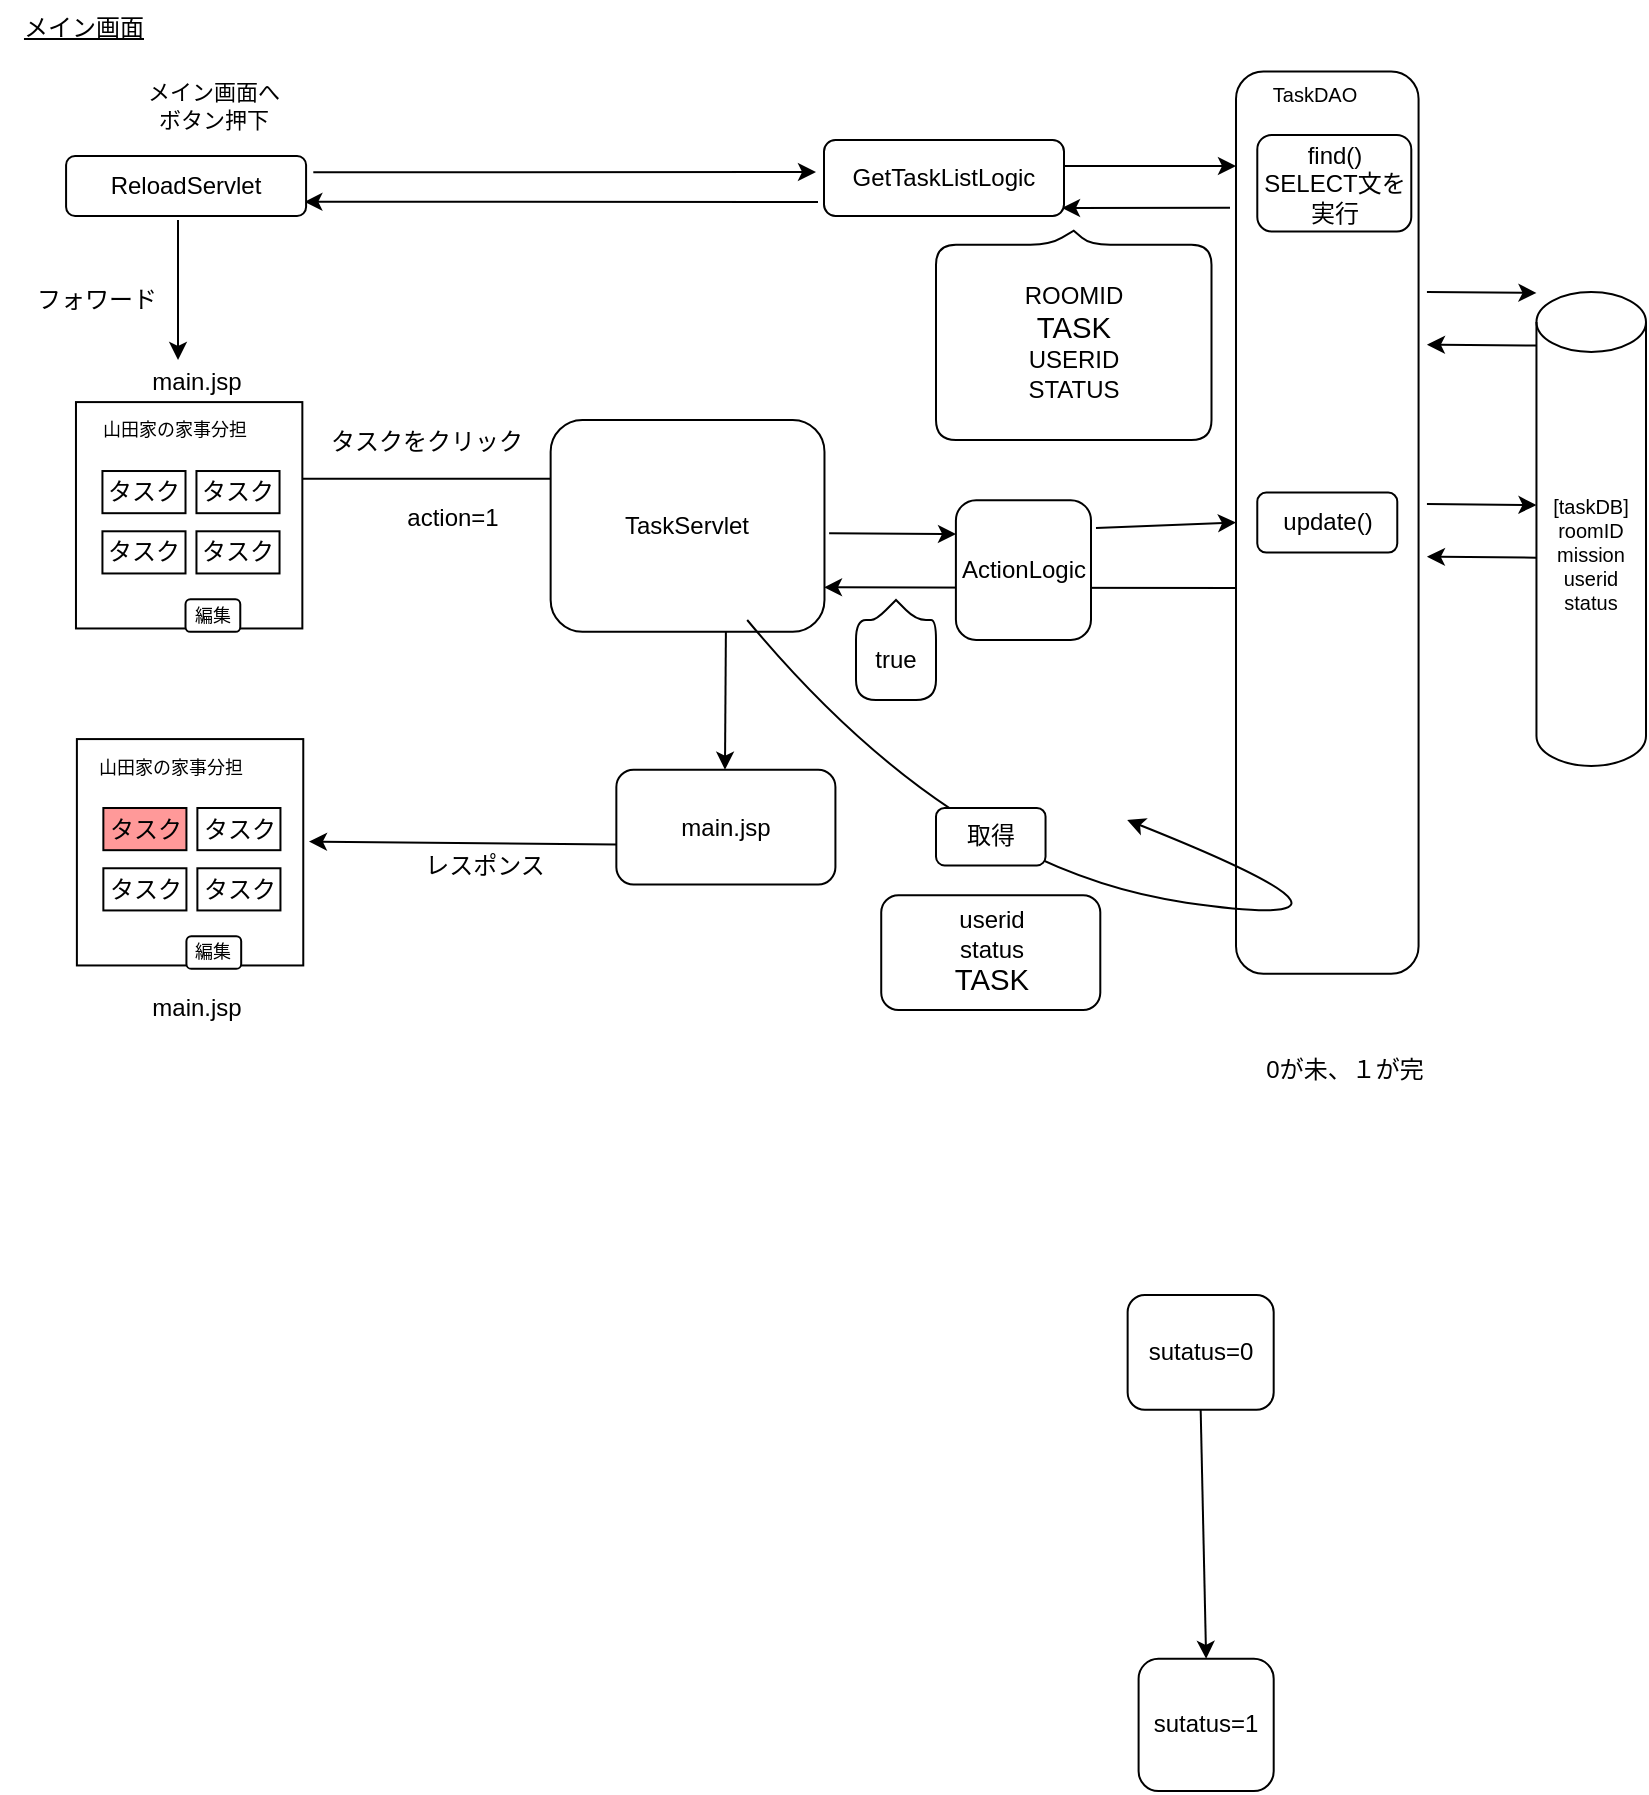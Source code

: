<mxfile version="15.7.1" type="device"><diagram id="a2EADcX7i61zTvkXu8iN" name="Page-1"><mxGraphModel dx="868" dy="450" grid="1" gridSize="10" guides="1" tooltips="1" connect="1" arrows="1" fold="1" page="1" pageScale="1" pageWidth="827" pageHeight="1169" math="0" shadow="0"><root><mxCell id="0"/><mxCell id="1" parent="0"/><mxCell id="BQcJzQOYCnA3YdGYbXfx-214" value="[taskDB]&lt;br&gt;roomID&lt;br&gt;mission&lt;br&gt;userid&lt;br&gt;status" style="shape=cylinder3;whiteSpace=wrap;html=1;boundedLbl=1;backgroundOutline=1;size=15;rounded=1;fontSize=10;fillColor=#FFFFFF;align=center;" parent="1" vertex="1"><mxGeometry x="770.232" y="155.997" width="54.768" height="236.945" as="geometry"/></mxCell><mxCell id="BQcJzQOYCnA3YdGYbXfx-218" value="" style="group" parent="1" vertex="1" connectable="0"><mxGeometry x="715.463" y="155.997" width="54.768" height="26.806" as="geometry"/></mxCell><mxCell id="BQcJzQOYCnA3YdGYbXfx-216" value="" style="endArrow=classic;html=1;fontSize=10;strokeWidth=1;curved=1;" parent="BQcJzQOYCnA3YdGYbXfx-218" edge="1"><mxGeometry width="50" height="50" relative="1" as="geometry"><mxPoint as="sourcePoint"/><mxPoint x="54.768" y="0.479" as="targetPoint"/></mxGeometry></mxCell><mxCell id="BQcJzQOYCnA3YdGYbXfx-217" value="" style="endArrow=classic;html=1;fontSize=10;strokeWidth=1;curved=1;" parent="BQcJzQOYCnA3YdGYbXfx-218" edge="1"><mxGeometry width="50" height="50" relative="1" as="geometry"><mxPoint x="54.768" y="26.806" as="sourcePoint"/><mxPoint y="26.327" as="targetPoint"/></mxGeometry></mxCell><mxCell id="BQcJzQOYCnA3YdGYbXfx-219" value="" style="group" parent="1" vertex="1" connectable="0"><mxGeometry x="715.463" y="262.028" width="54.768" height="26.806" as="geometry"/></mxCell><mxCell id="BQcJzQOYCnA3YdGYbXfx-220" value="" style="endArrow=classic;html=1;fontSize=10;strokeWidth=1;curved=1;" parent="BQcJzQOYCnA3YdGYbXfx-219" edge="1"><mxGeometry width="50" height="50" relative="1" as="geometry"><mxPoint as="sourcePoint"/><mxPoint x="54.768" y="0.479" as="targetPoint"/></mxGeometry></mxCell><mxCell id="BQcJzQOYCnA3YdGYbXfx-221" value="" style="endArrow=classic;html=1;fontSize=10;strokeWidth=1;curved=1;" parent="BQcJzQOYCnA3YdGYbXfx-219" edge="1"><mxGeometry width="50" height="50" relative="1" as="geometry"><mxPoint x="54.768" y="26.806" as="sourcePoint"/><mxPoint y="26.327" as="targetPoint"/></mxGeometry></mxCell><mxCell id="BQcJzQOYCnA3YdGYbXfx-194" value="" style="group" parent="1" vertex="1" connectable="0"><mxGeometry x="620.003" y="45.744" width="91.281" height="511.706" as="geometry"/></mxCell><mxCell id="BQcJzQOYCnA3YdGYbXfx-175" value="" style="rounded=1;whiteSpace=wrap;html=1;" parent="BQcJzQOYCnA3YdGYbXfx-194" vertex="1"><mxGeometry width="91.281" height="451.116" as="geometry"/></mxCell><mxCell id="BQcJzQOYCnA3YdGYbXfx-184" value="0が未、１が完" style="text;html=1;align=center;verticalAlign=middle;resizable=0;points=[];autosize=1;strokeColor=none;fillColor=none;" parent="BQcJzQOYCnA3YdGYbXfx-194" vertex="1"><mxGeometry x="9.128" y="489.673" width="90" height="20" as="geometry"/></mxCell><mxCell id="BQcJzQOYCnA3YdGYbXfx-210" value="TaskDAO" style="text;html=1;align=center;verticalAlign=middle;resizable=0;points=[];autosize=1;strokeColor=none;fillColor=none;fontSize=10;" parent="BQcJzQOYCnA3YdGYbXfx-194" vertex="1"><mxGeometry x="9.124" y="1.709" width="60" height="20" as="geometry"/></mxCell><mxCell id="xvkiZ5DDnKb6d5pRUprP-7" value="find()&lt;br&gt;SELECT文を実行" style="rounded=1;whiteSpace=wrap;html=1;" parent="BQcJzQOYCnA3YdGYbXfx-194" vertex="1"><mxGeometry x="10.64" y="31.71" width="77" height="48.29" as="geometry"/></mxCell><mxCell id="xvkiZ5DDnKb6d5pRUprP-8" value="" style="group" parent="BQcJzQOYCnA3YdGYbXfx-194" vertex="1" connectable="0"><mxGeometry x="-54.182" y="611.701" width="73.025" height="248.078" as="geometry"/></mxCell><mxCell id="BQcJzQOYCnA3YdGYbXfx-181" value="sutatus=0" style="rounded=1;whiteSpace=wrap;html=1;fillColor=#FFFFFF;" parent="xvkiZ5DDnKb6d5pRUprP-8" vertex="1"><mxGeometry width="73.025" height="57.441" as="geometry"/></mxCell><mxCell id="BQcJzQOYCnA3YdGYbXfx-182" value="sutatus=1" style="rounded=1;whiteSpace=wrap;html=1;fillColor=#FFFFFF;" parent="xvkiZ5DDnKb6d5pRUprP-8" vertex="1"><mxGeometry x="5.477" y="181.981" width="67.548" height="66.098" as="geometry"/></mxCell><mxCell id="BQcJzQOYCnA3YdGYbXfx-183" value="" style="endArrow=classic;html=1;rounded=0;entryX=0.5;entryY=0;entryDx=0;entryDy=0;exitX=0.5;exitY=1;exitDx=0;exitDy=0;" parent="xvkiZ5DDnKb6d5pRUprP-8" source="BQcJzQOYCnA3YdGYbXfx-181" target="BQcJzQOYCnA3YdGYbXfx-182" edge="1"><mxGeometry width="50" height="50" relative="1" as="geometry"><mxPoint x="51.117" y="-103.891" as="sourcePoint"/><mxPoint x="96.757" y="-192.022" as="targetPoint"/></mxGeometry></mxCell><mxCell id="xvkiZ5DDnKb6d5pRUprP-11" value="update()" style="rounded=1;whiteSpace=wrap;html=1;fontSize=12;" parent="BQcJzQOYCnA3YdGYbXfx-194" vertex="1"><mxGeometry x="10.637" y="210.556" width="70" height="30" as="geometry"/></mxCell><mxCell id="BQcJzQOYCnA3YdGYbXfx-164" value="" style="endArrow=classic;html=1;rounded=0;" parent="1" edge="1"><mxGeometry x="16.253" y="144.03" width="45.64" height="47.868" as="geometry"><mxPoint x="153.174" y="249.339" as="sourcePoint"/><mxPoint x="290.095" y="249.339" as="targetPoint"/></mxGeometry></mxCell><mxCell id="BQcJzQOYCnA3YdGYbXfx-165" value="TaskServlet" style="rounded=1;whiteSpace=wrap;html=1;" parent="1" vertex="1"><mxGeometry x="277.32" y="220" width="136.92" height="105.93" as="geometry"/></mxCell><mxCell id="BQcJzQOYCnA3YdGYbXfx-167" value="" style="endArrow=classic;html=1;rounded=0;" parent="1" edge="1"><mxGeometry x="296.485" y="77.015" width="45.64" height="47.868" as="geometry"><mxPoint x="364.946" y="325.927" as="sourcePoint"/><mxPoint x="364.489" y="394.856" as="targetPoint"/></mxGeometry></mxCell><mxCell id="BQcJzQOYCnA3YdGYbXfx-170" value="main.jsp" style="rounded=1;whiteSpace=wrap;html=1;" parent="1" vertex="1"><mxGeometry x="310.177" y="394.856" width="109.537" height="57.441" as="geometry"/></mxCell><mxCell id="BQcJzQOYCnA3YdGYbXfx-177" value="レスポンス" style="text;html=1;align=center;verticalAlign=middle;resizable=0;points=[];autosize=1;strokeColor=none;fillColor=none;" parent="1" vertex="1"><mxGeometry x="204.292" y="433.151" width="80" height="20" as="geometry"/></mxCell><mxCell id="BQcJzQOYCnA3YdGYbXfx-186" value="action=1" style="text;html=1;align=center;verticalAlign=middle;resizable=0;points=[];autosize=1;strokeColor=none;fillColor=none;" parent="1" vertex="1"><mxGeometry x="197.555" y="258.912" width="60" height="20" as="geometry"/></mxCell><mxCell id="BQcJzQOYCnA3YdGYbXfx-193" value="" style="endArrow=classic;html=1;rounded=0;entryX=-0.042;entryY=0.633;entryDx=0;entryDy=0;entryPerimeter=0;exitX=0;exitY=0.65;exitDx=0;exitDy=0;exitPerimeter=0;" parent="1" source="BQcJzQOYCnA3YdGYbXfx-170" edge="1"><mxGeometry x="19.558" y="325.448" width="45.64" height="47.868" as="geometry"><mxPoint x="293.4" y="430.757" as="sourcePoint"/><mxPoint x="156.479" y="430.757" as="targetPoint"/></mxGeometry></mxCell><mxCell id="BQcJzQOYCnA3YdGYbXfx-223" value="" style="endArrow=classic;html=1;fontSize=10;strokeWidth=1;curved=1;entryX=0;entryY=0.5;entryDx=0;entryDy=0;" parent="1" target="BQcJzQOYCnA3YdGYbXfx-175" edge="1"><mxGeometry x="39.986" y="92.332" width="45.64" height="47.868" as="geometry"><mxPoint x="550" y="274" as="sourcePoint"/><mxPoint x="624.183" y="373.795" as="targetPoint"/></mxGeometry></mxCell><mxCell id="BQcJzQOYCnA3YdGYbXfx-224" value="userid&lt;br style=&quot;font-size: 12px&quot;&gt;status&lt;br&gt;&lt;span id=&quot;docs-internal-guid-7507b52c-7fff-7954-a0cc-7d230b7ff9f3&quot;&gt;&lt;span style=&quot;font-size: 11pt ; font-family: &amp;#34;arial&amp;#34; ; background-color: transparent ; vertical-align: baseline&quot;&gt;TASK&lt;/span&gt;&lt;/span&gt;" style="rounded=1;whiteSpace=wrap;html=1;fontSize=12;fillColor=#FFFFFF;align=center;" parent="1" vertex="1"><mxGeometry x="442.615" y="457.564" width="109.537" height="57.441" as="geometry"/></mxCell><mxCell id="BQcJzQOYCnA3YdGYbXfx-225" value="ROOMID&lt;br style=&quot;font-size: 12px&quot;&gt;&lt;span id=&quot;docs-internal-guid-7507b52c-7fff-7954-a0cc-7d230b7ff9f3&quot;&gt;&lt;span style=&quot;font-size: 11pt ; font-family: &amp;#34;arial&amp;#34; ; background-color: transparent ; vertical-align: baseline&quot;&gt;TASK&lt;/span&gt;&lt;/span&gt;&lt;br style=&quot;font-size: 12px&quot;&gt;USERID&lt;br style=&quot;font-size: 12px&quot;&gt;STATUS" style="shape=callout;whiteSpace=wrap;html=1;perimeter=calloutPerimeter;fontFamily=Helvetica;fontSize=12;fontColor=rgba(0, 0, 0, 1);align=center;strokeColor=rgba(0, 0, 0, 1);fillColor=#FFFFFF;direction=west;flipV=0;rounded=1;size=7;position=0.44;" parent="1" vertex="1"><mxGeometry x="470" y="125.36" width="137.75" height="104.64" as="geometry"/></mxCell><mxCell id="BQcJzQOYCnA3YdGYbXfx-153" value="" style="endArrow=classic;html=1;rounded=0;entryX=0.356;entryY=-0.062;entryDx=0;entryDy=0;entryPerimeter=0;" parent="1" target="BQcJzQOYCnA3YdGYbXfx-169" edge="1"><mxGeometry x="-246.635" y="-108.712" width="45.64" height="47.868" as="geometry"><mxPoint x="91" y="120" as="sourcePoint"/><mxPoint x="92.929" y="54.038" as="targetPoint"/></mxGeometry></mxCell><mxCell id="BQcJzQOYCnA3YdGYbXfx-107" value="&lt;u&gt;メイン画面&lt;/u&gt;" style="text;html=1;strokeColor=none;fillColor=none;align=center;verticalAlign=middle;whiteSpace=wrap;rounded=0;" parent="1" vertex="1"><mxGeometry x="2.5" y="10" width="82.153" height="28.721" as="geometry"/></mxCell><mxCell id="BQcJzQOYCnA3YdGYbXfx-160" value="&lt;font style=&quot;font-size: 11px&quot;&gt;メイン画面へ&lt;br&gt;ボタン押下&lt;br&gt;&lt;/font&gt;" style="text;html=1;strokeColor=none;fillColor=none;align=center;verticalAlign=middle;whiteSpace=wrap;rounded=0;fontSize=10;" parent="1" vertex="1"><mxGeometry x="69.65" y="45.74" width="78.24" height="34.26" as="geometry"/></mxCell><mxCell id="BQcJzQOYCnA3YdGYbXfx-245" value="" style="endArrow=classic;html=1;fontSize=10;strokeWidth=1;curved=1;" parent="1" edge="1"><mxGeometry x="-12.5" y="10" width="50" height="50" as="geometry"><mxPoint x="158.651" y="96.162" as="sourcePoint"/><mxPoint x="410" y="96" as="targetPoint"/></mxGeometry></mxCell><mxCell id="BQcJzQOYCnA3YdGYbXfx-246" value="" style="endArrow=classic;html=1;fontSize=10;strokeWidth=1;curved=1;entryX=0;entryY=0.25;entryDx=0;entryDy=0;" parent="1" edge="1"><mxGeometry x="-11.5" y="-4" width="50" height="50" as="geometry"><mxPoint x="411" y="111" as="sourcePoint"/><mxPoint x="154.174" y="110.883" as="targetPoint"/></mxGeometry></mxCell><mxCell id="BQcJzQOYCnA3YdGYbXfx-205" value="" style="endArrow=classic;html=1;rounded=1;fontSize=10;strokeWidth=1;exitX=1.017;exitY=0.535;exitDx=0;exitDy=0;exitPerimeter=0;" parent="1" source="BQcJzQOYCnA3YdGYbXfx-165" edge="1"><mxGeometry x="39.986" y="92.332" width="45.64" height="47.868" as="geometry"><mxPoint x="430.668" y="212.959" as="sourcePoint"/><mxPoint x="480" y="277" as="targetPoint"/></mxGeometry></mxCell><mxCell id="BQcJzQOYCnA3YdGYbXfx-247" value="" style="endArrow=classic;html=1;fontSize=10;strokeWidth=1;curved=1;" parent="1" edge="1"><mxGeometry x="407" y="92.33" width="50" height="50" as="geometry"><mxPoint x="520" y="93" as="sourcePoint"/><mxPoint x="620" y="93" as="targetPoint"/></mxGeometry></mxCell><mxCell id="BQcJzQOYCnA3YdGYbXfx-248" value="" style="endArrow=classic;html=1;fontSize=10;strokeWidth=1;curved=1;exitX=-0.002;exitY=0.172;exitDx=0;exitDy=0;exitPerimeter=0;" parent="1" edge="1"><mxGeometry x="413" y="80.33" width="50" height="50" as="geometry"><mxPoint x="617.0" y="113.886" as="sourcePoint"/><mxPoint x="533" y="114" as="targetPoint"/><Array as="points"><mxPoint x="583" y="114"/></Array></mxGeometry></mxCell><mxCell id="xvkiZ5DDnKb6d5pRUprP-1" value="GetTaskListLogic" style="rounded=1;whiteSpace=wrap;html=1;" parent="1" vertex="1"><mxGeometry x="414" y="80" width="120" height="38" as="geometry"/></mxCell><mxCell id="BQcJzQOYCnA3YdGYbXfx-126" value="" style="whiteSpace=wrap;html=1;aspect=fixed;" parent="1" vertex="1"><mxGeometry x="40.443" y="379.539" width="113.188" height="113.188" as="geometry"/></mxCell><mxCell id="BQcJzQOYCnA3YdGYbXfx-127" value="山田家の家事分担" style="text;html=1;strokeColor=none;fillColor=none;align=center;verticalAlign=middle;whiteSpace=wrap;rounded=0;fontSize=9;" parent="1" vertex="1"><mxGeometry x="42.268" y="389.112" width="91.281" height="9.574" as="geometry"/></mxCell><mxCell id="BQcJzQOYCnA3YdGYbXfx-128" value="編集" style="rounded=1;whiteSpace=wrap;html=1;fontSize=9;" parent="1" vertex="1"><mxGeometry x="95.211" y="478.146" width="27.384" height="16.275" as="geometry"/></mxCell><mxCell id="BQcJzQOYCnA3YdGYbXfx-129" value="" style="group" parent="1" vertex="1" connectable="0"><mxGeometry x="53.678" y="414.003" width="41.533" height="51.218" as="geometry"/></mxCell><mxCell id="BQcJzQOYCnA3YdGYbXfx-130" value="タスク" style="rounded=0;whiteSpace=wrap;html=1;align=center;fillColor=#FF9999;" parent="BQcJzQOYCnA3YdGYbXfx-129" vertex="1"><mxGeometry width="41.533" height="21.09" as="geometry"/></mxCell><mxCell id="BQcJzQOYCnA3YdGYbXfx-131" value="タスク" style="rounded=0;whiteSpace=wrap;html=1;align=center;" parent="BQcJzQOYCnA3YdGYbXfx-129" vertex="1"><mxGeometry y="30.129" width="41.533" height="21.09" as="geometry"/></mxCell><mxCell id="BQcJzQOYCnA3YdGYbXfx-132" value="" style="group" parent="1" vertex="1" connectable="0"><mxGeometry x="100.688" y="414.003" width="41.533" height="51.218" as="geometry"/></mxCell><mxCell id="BQcJzQOYCnA3YdGYbXfx-133" value="タスク" style="rounded=0;whiteSpace=wrap;html=1;align=center;" parent="BQcJzQOYCnA3YdGYbXfx-132" vertex="1"><mxGeometry width="41.533" height="21.09" as="geometry"/></mxCell><mxCell id="BQcJzQOYCnA3YdGYbXfx-134" value="タスク" style="rounded=0;whiteSpace=wrap;html=1;align=center;" parent="BQcJzQOYCnA3YdGYbXfx-132" vertex="1"><mxGeometry y="30.129" width="41.533" height="21.09" as="geometry"/></mxCell><mxCell id="BQcJzQOYCnA3YdGYbXfx-178" value="main.jsp" style="text;html=1;align=center;verticalAlign=middle;resizable=0;points=[];autosize=1;strokeColor=none;fillColor=none;" parent="1" vertex="1"><mxGeometry x="69.653" y="503.995" width="60" height="20" as="geometry"/></mxCell><mxCell id="BQcJzQOYCnA3YdGYbXfx-244" value="" style="group" parent="1" vertex="1" connectable="0"><mxGeometry x="39.986" y="211.044" width="113.188" height="118.712" as="geometry"/></mxCell><mxCell id="BQcJzQOYCnA3YdGYbXfx-235" value="" style="whiteSpace=wrap;html=1;aspect=fixed;" parent="BQcJzQOYCnA3YdGYbXfx-244" vertex="1"><mxGeometry width="113.188" height="113.188" as="geometry"/></mxCell><mxCell id="BQcJzQOYCnA3YdGYbXfx-236" value="山田家の家事分担" style="text;html=1;strokeColor=none;fillColor=none;align=center;verticalAlign=middle;whiteSpace=wrap;rounded=0;fontSize=9;" parent="BQcJzQOYCnA3YdGYbXfx-244" vertex="1"><mxGeometry x="1.826" y="9.574" width="94.932" height="9.574" as="geometry"/></mxCell><mxCell id="BQcJzQOYCnA3YdGYbXfx-237" value="編集" style="rounded=1;whiteSpace=wrap;html=1;fontSize=9;" parent="BQcJzQOYCnA3YdGYbXfx-244" vertex="1"><mxGeometry x="54.768" y="98.607" width="27.384" height="16.275" as="geometry"/></mxCell><mxCell id="BQcJzQOYCnA3YdGYbXfx-238" value="" style="group" parent="BQcJzQOYCnA3YdGYbXfx-244" vertex="1" connectable="0"><mxGeometry x="13.236" y="34.465" width="41.533" height="51.218" as="geometry"/></mxCell><mxCell id="BQcJzQOYCnA3YdGYbXfx-239" value="タスク" style="rounded=0;whiteSpace=wrap;html=1;align=center;" parent="BQcJzQOYCnA3YdGYbXfx-238" vertex="1"><mxGeometry width="41.533" height="21.09" as="geometry"/></mxCell><mxCell id="BQcJzQOYCnA3YdGYbXfx-240" value="タスク" style="rounded=0;whiteSpace=wrap;html=1;align=center;" parent="BQcJzQOYCnA3YdGYbXfx-238" vertex="1"><mxGeometry y="30.129" width="41.533" height="21.09" as="geometry"/></mxCell><mxCell id="BQcJzQOYCnA3YdGYbXfx-241" value="" style="group" parent="BQcJzQOYCnA3YdGYbXfx-244" vertex="1" connectable="0"><mxGeometry x="60.245" y="34.465" width="41.533" height="51.218" as="geometry"/></mxCell><mxCell id="BQcJzQOYCnA3YdGYbXfx-242" value="タスク" style="rounded=0;whiteSpace=wrap;html=1;align=center;" parent="BQcJzQOYCnA3YdGYbXfx-241" vertex="1"><mxGeometry width="41.533" height="21.09" as="geometry"/></mxCell><mxCell id="BQcJzQOYCnA3YdGYbXfx-243" value="タスク" style="rounded=0;whiteSpace=wrap;html=1;align=center;" parent="BQcJzQOYCnA3YdGYbXfx-241" vertex="1"><mxGeometry y="30.129" width="41.533" height="21.09" as="geometry"/></mxCell><mxCell id="BQcJzQOYCnA3YdGYbXfx-136" value="タスクをクリック" style="text;html=1;align=center;verticalAlign=middle;resizable=0;points=[];autosize=1;strokeColor=none;fillColor=none;" parent="1" vertex="1"><mxGeometry x="159.997" y="220.618" width="110" height="20" as="geometry"/></mxCell><mxCell id="BQcJzQOYCnA3YdGYbXfx-169" value="main.jsp" style="text;html=1;align=center;verticalAlign=middle;resizable=0;points=[];autosize=1;strokeColor=none;fillColor=none;" parent="1" vertex="1"><mxGeometry x="69.653" y="191.23" width="60" height="20" as="geometry"/></mxCell><mxCell id="xvkiZ5DDnKb6d5pRUprP-2" value="ReloadServlet" style="rounded=1;whiteSpace=wrap;html=1;" parent="1" vertex="1"><mxGeometry x="35.04" y="88" width="120" height="30" as="geometry"/></mxCell><mxCell id="xvkiZ5DDnKb6d5pRUprP-5" value="フォワード" style="text;html=1;align=center;verticalAlign=middle;resizable=0;points=[];autosize=1;strokeColor=none;fillColor=none;" parent="1" vertex="1"><mxGeometry x="10" y="150" width="80" height="20" as="geometry"/></mxCell><mxCell id="xvkiZ5DDnKb6d5pRUprP-12" value="" style="endArrow=classic;html=1;rounded=0;fontSize=12;" parent="1" edge="1"><mxGeometry width="50" height="50" relative="1" as="geometry"><mxPoint x="620" y="304" as="sourcePoint"/><mxPoint x="414" y="303.65" as="targetPoint"/></mxGeometry></mxCell><mxCell id="BQcJzQOYCnA3YdGYbXfx-190" value="ActionLogic" style="rounded=1;whiteSpace=wrap;html=1;fillColor=#FFFFFF;" parent="1" vertex="1"><mxGeometry x="479.95" y="260.11" width="67.55" height="69.89" as="geometry"/></mxCell><mxCell id="xvkiZ5DDnKb6d5pRUprP-13" value="true" style="shape=callout;whiteSpace=wrap;html=1;perimeter=calloutPerimeter;fontFamily=Helvetica;fontSize=12;fontColor=rgba(0, 0, 0, 1);align=center;gradientColor=none;position2=0.5;size=10;position=0.25;direction=west;rounded=1;" parent="1" vertex="1"><mxGeometry x="430" y="310" width="40" height="50" as="geometry"/></mxCell><mxCell id="BQcJzQOYCnA3YdGYbXfx-207" value="" style="curved=1;endArrow=classic;html=1;fontSize=10;strokeWidth=1;" parent="1" edge="1"><mxGeometry width="50" height="50" relative="1" as="geometry"><mxPoint x="375.6" y="320" as="sourcePoint"/><mxPoint x="565.6" y="420" as="targetPoint"/><Array as="points"><mxPoint x="479.21" y="444.795"/><mxPoint x="711.063" y="477.843"/></Array></mxGeometry></mxCell><mxCell id="BQcJzQOYCnA3YdGYbXfx-208" value="取得" style="rounded=1;whiteSpace=wrap;html=1;fillColor=#FFFFFF;" parent="1" vertex="1"><mxGeometry x="469.999" y="413.999" width="54.768" height="28.721" as="geometry"/></mxCell></root></mxGraphModel></diagram></mxfile>